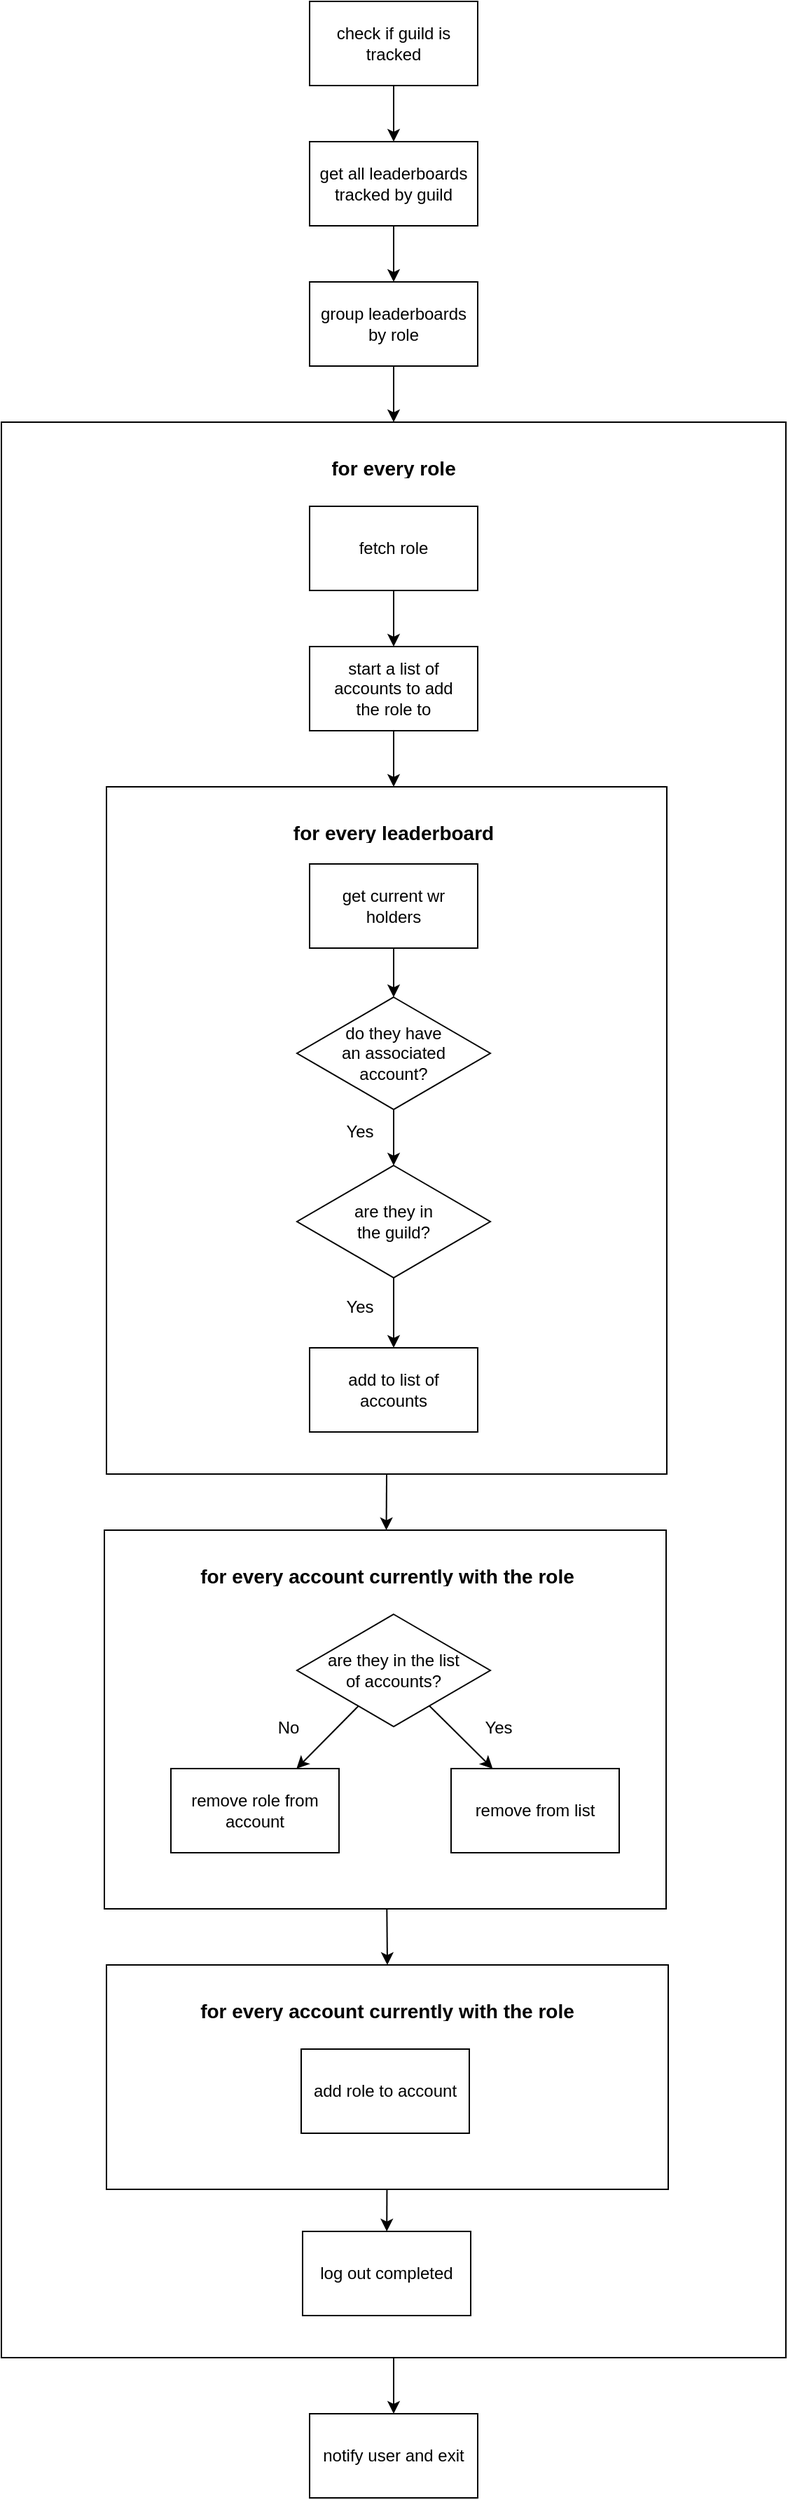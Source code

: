 <mxfile>
    <diagram id="s0E5XeF3eGk6ny-pJNQ2" name="Page-1">
        <mxGraphModel dx="574" dy="268" grid="1" gridSize="10" guides="1" tooltips="1" connect="1" arrows="1" fold="1" page="1" pageScale="1" pageWidth="850" pageHeight="1100" math="0" shadow="0">
            <root>
                <mxCell id="0"/>
                <mxCell id="1" parent="0"/>
                <mxCell id="44" value="" style="edgeStyle=none;html=1;fontSize=12;exitX=0.5;exitY=1;exitDx=0;exitDy=0;entryX=0.5;entryY=0;entryDx=0;entryDy=0;" parent="1" source="3" target="43" edge="1">
                    <mxGeometry relative="1" as="geometry">
                        <mxPoint x="419" y="1880" as="sourcePoint"/>
                        <mxPoint x="419" y="1910" as="targetPoint"/>
                    </mxGeometry>
                </mxCell>
                <mxCell id="3" value="" style="whiteSpace=wrap;html=1;rounded=0;" parent="1" vertex="1">
                    <mxGeometry x="139" y="480" width="560" height="1380" as="geometry"/>
                </mxCell>
                <mxCell id="15" value="" style="whiteSpace=wrap;html=1;rounded=0;" parent="1" vertex="1">
                    <mxGeometry x="214" y="740" width="400" height="490" as="geometry"/>
                </mxCell>
                <mxCell id="12" value="" style="edgeStyle=none;html=1;fontSize=14;exitX=0.5;exitY=1;exitDx=0;exitDy=0;" parent="1" source="2" target="11" edge="1">
                    <mxGeometry relative="1" as="geometry">
                        <mxPoint x="415.364" y="320" as="sourcePoint"/>
                    </mxGeometry>
                </mxCell>
                <mxCell id="2" value="get all leaderboards tracked by guild" style="rounded=0;whiteSpace=wrap;html=1;" parent="1" vertex="1">
                    <mxGeometry x="359" y="280" width="120" height="60" as="geometry"/>
                </mxCell>
                <mxCell id="10" value="" style="edgeStyle=none;html=1;fontSize=14;" parent="1" source="5" target="9" edge="1">
                    <mxGeometry relative="1" as="geometry"/>
                </mxCell>
                <mxCell id="5" value="get current wr&lt;br&gt;holders" style="rounded=0;whiteSpace=wrap;html=1;" parent="1" vertex="1">
                    <mxGeometry x="359" y="795" width="120" height="60" as="geometry"/>
                </mxCell>
                <mxCell id="6" value="&lt;h1&gt;&lt;font style=&quot;font-size: 14px&quot;&gt;for every role&lt;/font&gt;&lt;/h1&gt;" style="text;html=1;strokeColor=none;fillColor=none;spacing=5;spacingTop=-20;whiteSpace=wrap;overflow=hidden;rounded=0;align=center;" parent="1" vertex="1">
                    <mxGeometry x="339" y="490" width="160" height="30" as="geometry"/>
                </mxCell>
                <mxCell id="18" value="" style="edgeStyle=none;html=1;fontSize=14;" parent="1" source="9" target="17" edge="1">
                    <mxGeometry relative="1" as="geometry"/>
                </mxCell>
                <mxCell id="9" value="do they have&lt;br&gt;an associated&lt;br&gt;account?" style="rhombus;whiteSpace=wrap;html=1;rounded=0;" parent="1" vertex="1">
                    <mxGeometry x="350" y="890" width="138" height="80" as="geometry"/>
                </mxCell>
                <mxCell id="13" value="" style="edgeStyle=none;html=1;fontSize=14;entryX=0.5;entryY=0;entryDx=0;entryDy=0;" parent="1" source="11" target="3" edge="1">
                    <mxGeometry relative="1" as="geometry"/>
                </mxCell>
                <mxCell id="11" value="group leaderboards&lt;br&gt;by role" style="whiteSpace=wrap;html=1;rounded=0;" parent="1" vertex="1">
                    <mxGeometry x="359" y="380" width="120" height="60" as="geometry"/>
                </mxCell>
                <mxCell id="16" value="&lt;h1&gt;&lt;font style=&quot;font-size: 14px&quot;&gt;for every leaderboard&lt;/font&gt;&lt;/h1&gt;" style="text;html=1;strokeColor=none;fillColor=none;spacing=5;spacingTop=-20;whiteSpace=wrap;overflow=hidden;rounded=0;align=center;" parent="1" vertex="1">
                    <mxGeometry x="339" y="750" width="160" height="30" as="geometry"/>
                </mxCell>
                <mxCell id="20" value="" style="edgeStyle=none;html=1;fontSize=14;" parent="1" source="17" target="19" edge="1">
                    <mxGeometry relative="1" as="geometry"/>
                </mxCell>
                <mxCell id="17" value="are they in&lt;br&gt;the guild?" style="rhombus;whiteSpace=wrap;html=1;rounded=0;" parent="1" vertex="1">
                    <mxGeometry x="350" y="1010" width="138" height="80" as="geometry"/>
                </mxCell>
                <mxCell id="25" value="" style="edgeStyle=none;html=1;fontSize=14;exitX=0.5;exitY=1;exitDx=0;exitDy=0;" parent="1" source="15" target="23" edge="1">
                    <mxGeometry relative="1" as="geometry">
                        <mxPoint x="413" y="1230" as="sourcePoint"/>
                        <mxPoint x="420" y="1270" as="targetPoint"/>
                    </mxGeometry>
                </mxCell>
                <mxCell id="19" value="add to list of&lt;br&gt;accounts" style="whiteSpace=wrap;html=1;rounded=0;" parent="1" vertex="1">
                    <mxGeometry x="359" y="1140" width="120" height="60" as="geometry"/>
                </mxCell>
                <mxCell id="22" value="" style="edgeStyle=none;html=1;fontSize=14;" parent="1" source="21" edge="1">
                    <mxGeometry relative="1" as="geometry">
                        <mxPoint x="419" y="740" as="targetPoint"/>
                    </mxGeometry>
                </mxCell>
                <mxCell id="21" value="start a list of&lt;br&gt;accounts to add&lt;br&gt;the role to" style="rounded=0;whiteSpace=wrap;html=1;" parent="1" vertex="1">
                    <mxGeometry x="359" y="640" width="120" height="60" as="geometry"/>
                </mxCell>
                <mxCell id="40" value="" style="edgeStyle=none;html=1;fontSize=12;entryX=0.5;entryY=0;entryDx=0;entryDy=0;" parent="1" source="23" target="37" edge="1">
                    <mxGeometry relative="1" as="geometry"/>
                </mxCell>
                <mxCell id="23" value="" style="whiteSpace=wrap;html=1;rounded=0;" parent="1" vertex="1">
                    <mxGeometry x="212.5" y="1270" width="401" height="270" as="geometry"/>
                </mxCell>
                <mxCell id="26" value="&lt;h1&gt;&lt;font style=&quot;font-size: 14px&quot;&gt;for every account currently with the role&lt;/font&gt;&lt;/h1&gt;" style="text;html=1;strokeColor=none;fillColor=none;spacing=5;spacingTop=-20;whiteSpace=wrap;overflow=hidden;rounded=0;align=center;" parent="1" vertex="1">
                    <mxGeometry x="270.5" y="1280" width="287" height="30" as="geometry"/>
                </mxCell>
                <mxCell id="27" value="&lt;font style=&quot;font-size: 12px&quot;&gt;Yes&lt;/font&gt;" style="text;html=1;strokeColor=none;fillColor=none;align=center;verticalAlign=middle;whiteSpace=wrap;rounded=0;fontSize=14;" parent="1" vertex="1">
                    <mxGeometry x="380" y="975" width="30" height="20" as="geometry"/>
                </mxCell>
                <mxCell id="28" value="&lt;font style=&quot;font-size: 12px&quot;&gt;Yes&lt;/font&gt;" style="text;html=1;strokeColor=none;fillColor=none;align=center;verticalAlign=middle;whiteSpace=wrap;rounded=0;fontSize=14;" parent="1" vertex="1">
                    <mxGeometry x="380" y="1100" width="30" height="20" as="geometry"/>
                </mxCell>
                <mxCell id="32" value="" style="edgeStyle=none;html=1;fontSize=12;" parent="1" source="30" target="31" edge="1">
                    <mxGeometry relative="1" as="geometry"/>
                </mxCell>
                <mxCell id="34" value="" style="edgeStyle=none;html=1;fontSize=12;" parent="1" source="30" target="33" edge="1">
                    <mxGeometry relative="1" as="geometry"/>
                </mxCell>
                <mxCell id="30" value="are they in the list&lt;br&gt;of accounts?" style="rhombus;whiteSpace=wrap;html=1;rounded=0;" parent="1" vertex="1">
                    <mxGeometry x="350" y="1330" width="138" height="80" as="geometry"/>
                </mxCell>
                <mxCell id="31" value="remove from list" style="whiteSpace=wrap;html=1;rounded=0;" parent="1" vertex="1">
                    <mxGeometry x="460" y="1440" width="120" height="60" as="geometry"/>
                </mxCell>
                <mxCell id="33" value="remove role from&lt;br&gt;account" style="whiteSpace=wrap;html=1;rounded=0;" parent="1" vertex="1">
                    <mxGeometry x="260" y="1440" width="120" height="60" as="geometry"/>
                </mxCell>
                <mxCell id="35" value="&lt;font style=&quot;font-size: 12px&quot;&gt;Yes&lt;/font&gt;" style="text;html=1;strokeColor=none;fillColor=none;align=center;verticalAlign=middle;whiteSpace=wrap;rounded=0;fontSize=14;" parent="1" vertex="1">
                    <mxGeometry x="479" y="1400" width="30" height="20" as="geometry"/>
                </mxCell>
                <mxCell id="36" value="&lt;font style=&quot;font-size: 12px&quot;&gt;No&lt;/font&gt;" style="text;html=1;strokeColor=none;fillColor=none;align=center;verticalAlign=middle;whiteSpace=wrap;rounded=0;fontSize=14;" parent="1" vertex="1">
                    <mxGeometry x="329" y="1400" width="30" height="20" as="geometry"/>
                </mxCell>
                <mxCell id="42" value="" style="edgeStyle=none;html=1;fontSize=12;" parent="1" source="37" target="41" edge="1">
                    <mxGeometry relative="1" as="geometry"/>
                </mxCell>
                <mxCell id="37" value="" style="whiteSpace=wrap;html=1;rounded=0;" parent="1" vertex="1">
                    <mxGeometry x="214" y="1580" width="401" height="160" as="geometry"/>
                </mxCell>
                <mxCell id="38" value="&lt;h1&gt;&lt;font style=&quot;font-size: 14px&quot;&gt;for every account currently with the role&lt;/font&gt;&lt;/h1&gt;" style="text;html=1;strokeColor=none;fillColor=none;spacing=5;spacingTop=-20;whiteSpace=wrap;overflow=hidden;rounded=0;align=center;" parent="1" vertex="1">
                    <mxGeometry x="270.5" y="1590" width="287" height="30" as="geometry"/>
                </mxCell>
                <mxCell id="39" value="add role to account" style="whiteSpace=wrap;html=1;rounded=0;" parent="1" vertex="1">
                    <mxGeometry x="353" y="1640" width="120" height="60" as="geometry"/>
                </mxCell>
                <mxCell id="41" value="log out completed" style="whiteSpace=wrap;html=1;rounded=0;" parent="1" vertex="1">
                    <mxGeometry x="354" y="1770" width="120" height="60" as="geometry"/>
                </mxCell>
                <mxCell id="43" value="notify user and exit" style="whiteSpace=wrap;html=1;rounded=0;" parent="1" vertex="1">
                    <mxGeometry x="359" y="1900" width="120" height="60" as="geometry"/>
                </mxCell>
                <mxCell id="46" value="" style="edgeStyle=none;html=1;fontSize=12;" parent="1" source="45" edge="1">
                    <mxGeometry relative="1" as="geometry">
                        <mxPoint x="419" y="640" as="targetPoint"/>
                    </mxGeometry>
                </mxCell>
                <mxCell id="45" value="fetch role" style="rounded=0;whiteSpace=wrap;html=1;" parent="1" vertex="1">
                    <mxGeometry x="359" y="540" width="120" height="60" as="geometry"/>
                </mxCell>
                <mxCell id="48" value="" style="edgeStyle=none;html=1;entryX=0.5;entryY=0;entryDx=0;entryDy=0;" edge="1" parent="1" source="47" target="2">
                    <mxGeometry relative="1" as="geometry"/>
                </mxCell>
                <mxCell id="47" value="check if guild is tracked" style="rounded=0;whiteSpace=wrap;html=1;" vertex="1" parent="1">
                    <mxGeometry x="359" y="180" width="120" height="60" as="geometry"/>
                </mxCell>
            </root>
        </mxGraphModel>
    </diagram>
</mxfile>